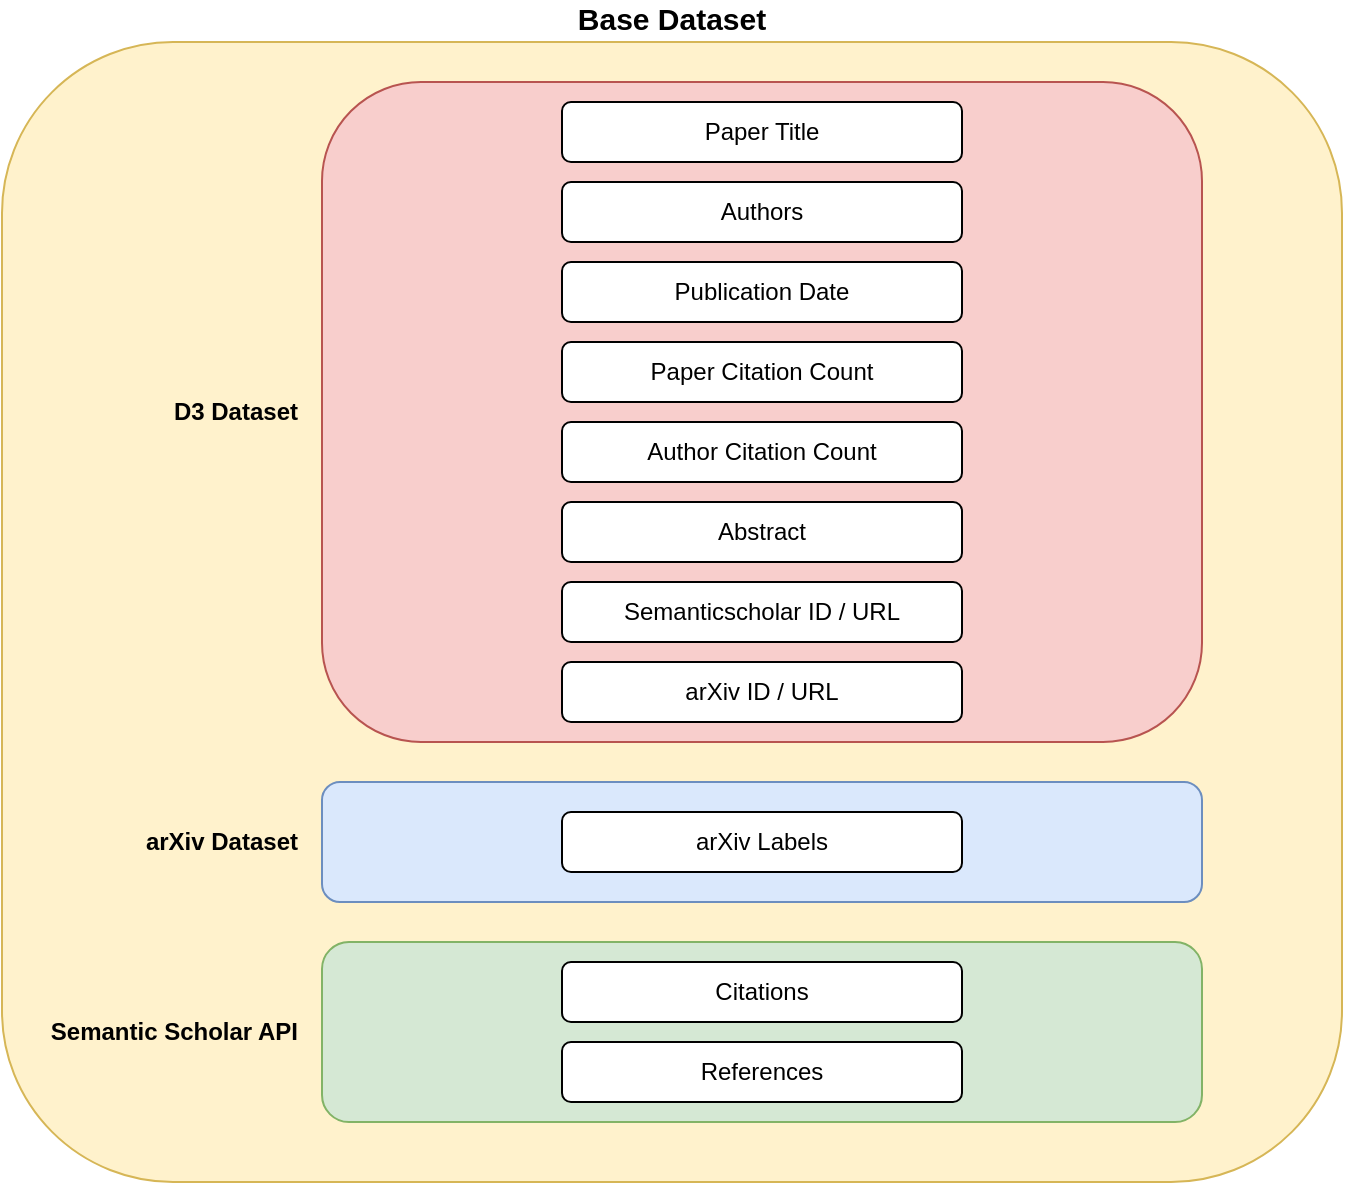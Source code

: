<mxfile version="21.6.8" type="device">
  <diagram id="PYxEMEsjO_8HddKv5NNp" name="Page-1">
    <mxGraphModel dx="1026" dy="743" grid="1" gridSize="10" guides="1" tooltips="1" connect="1" arrows="1" fold="1" page="1" pageScale="1" pageWidth="827" pageHeight="1169" math="0" shadow="0">
      <root>
        <mxCell id="0" />
        <mxCell id="1" parent="0" />
        <mxCell id="2" value="&lt;b style=&quot;font-size: 15px;&quot;&gt;Base Dataset&lt;/b&gt;" style="rounded=1;whiteSpace=wrap;html=1;labelPosition=center;verticalLabelPosition=top;align=center;verticalAlign=bottom;fontSize=15;fillColor=#fff2cc;strokeColor=#d6b656;fillStyle=solid;" parent="1" vertex="1">
          <mxGeometry x="79" y="40" width="670" height="570" as="geometry" />
        </mxCell>
        <mxCell id="3" value="&lt;b&gt;D3 Dataset&lt;/b&gt;" style="rounded=1;whiteSpace=wrap;html=1;labelPosition=left;verticalLabelPosition=middle;align=right;verticalAlign=middle;spacingRight=10;fillColor=#f8cecc;strokeColor=#b85450;" parent="1" vertex="1">
          <mxGeometry x="239" y="60" width="440" height="330" as="geometry" />
        </mxCell>
        <mxCell id="5" value="Paper Title" style="rounded=1;whiteSpace=wrap;html=1;" parent="1" vertex="1">
          <mxGeometry x="359" y="70" width="200" height="30" as="geometry" />
        </mxCell>
        <mxCell id="6" value="Authors" style="rounded=1;whiteSpace=wrap;html=1;glass=0;shadow=0;" parent="1" vertex="1">
          <mxGeometry x="359" y="110" width="200" height="30" as="geometry" />
        </mxCell>
        <mxCell id="7" value="Publication Date" style="rounded=1;whiteSpace=wrap;html=1;glass=0;shadow=0;" parent="1" vertex="1">
          <mxGeometry x="359" y="150" width="200" height="30" as="geometry" />
        </mxCell>
        <mxCell id="8" value="Paper Citation Count" style="rounded=1;whiteSpace=wrap;html=1;glass=0;shadow=0;" parent="1" vertex="1">
          <mxGeometry x="359" y="190" width="200" height="30" as="geometry" />
        </mxCell>
        <mxCell id="9" value="Author Citation Count" style="rounded=1;whiteSpace=wrap;html=1;glass=0;shadow=0;" parent="1" vertex="1">
          <mxGeometry x="359" y="230" width="200" height="30" as="geometry" />
        </mxCell>
        <mxCell id="10" value="Abstract" style="rounded=1;whiteSpace=wrap;html=1;glass=0;shadow=0;" parent="1" vertex="1">
          <mxGeometry x="359" y="270" width="200" height="30" as="geometry" />
        </mxCell>
        <mxCell id="11" value="Semanticscholar ID / URL" style="rounded=1;whiteSpace=wrap;html=1;glass=0;shadow=0;" parent="1" vertex="1">
          <mxGeometry x="359" y="310" width="200" height="30" as="geometry" />
        </mxCell>
        <mxCell id="12" value="arXiv ID / URL" style="rounded=1;whiteSpace=wrap;html=1;glass=0;shadow=0;" parent="1" vertex="1">
          <mxGeometry x="359" y="350" width="200" height="30" as="geometry" />
        </mxCell>
        <mxCell id="13" value="&lt;b&gt;arXiv Dataset&lt;/b&gt;" style="rounded=1;whiteSpace=wrap;html=1;labelPosition=left;verticalLabelPosition=middle;align=right;verticalAlign=middle;spacingRight=10;fillColor=#dae8fc;strokeColor=#6c8ebf;" parent="1" vertex="1">
          <mxGeometry x="239" y="410" width="440" height="60" as="geometry" />
        </mxCell>
        <mxCell id="15" value="arXiv Labels" style="rounded=1;whiteSpace=wrap;html=1;glass=0;shadow=0;" parent="1" vertex="1">
          <mxGeometry x="359" y="425" width="200" height="30" as="geometry" />
        </mxCell>
        <mxCell id="16" value="&lt;b&gt;Semantic Scholar API&lt;/b&gt;" style="rounded=1;whiteSpace=wrap;html=1;labelPosition=left;verticalLabelPosition=middle;align=right;verticalAlign=middle;spacingRight=10;fillColor=#d5e8d4;strokeColor=#82b366;" parent="1" vertex="1">
          <mxGeometry x="239" y="490" width="440" height="90" as="geometry" />
        </mxCell>
        <mxCell id="17" value="Citations" style="rounded=1;whiteSpace=wrap;html=1;glass=0;shadow=0;" parent="1" vertex="1">
          <mxGeometry x="359" y="500" width="200" height="30" as="geometry" />
        </mxCell>
        <mxCell id="18" value="References" style="rounded=1;whiteSpace=wrap;html=1;glass=0;shadow=0;" parent="1" vertex="1">
          <mxGeometry x="359" y="540" width="200" height="30" as="geometry" />
        </mxCell>
      </root>
    </mxGraphModel>
  </diagram>
</mxfile>
